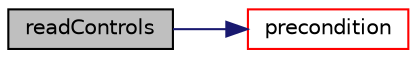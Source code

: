 digraph "readControls"
{
  bgcolor="transparent";
  edge [fontname="Helvetica",fontsize="10",labelfontname="Helvetica",labelfontsize="10"];
  node [fontname="Helvetica",fontsize="10",shape=record];
  rankdir="LR";
  Node1 [label="readControls",height=0.2,width=0.4,color="black", fillcolor="grey75", style="filled", fontcolor="black"];
  Node1 -> Node2 [color="midnightblue",fontsize="10",style="solid",fontname="Helvetica"];
  Node2 [label="precondition",height=0.2,width=0.4,color="red",URL="$a00902.html#a365a52f60a6c9be0a4775e814d50c2c7",tooltip="Return wA the preconditioned form of residual rA. "];
}
